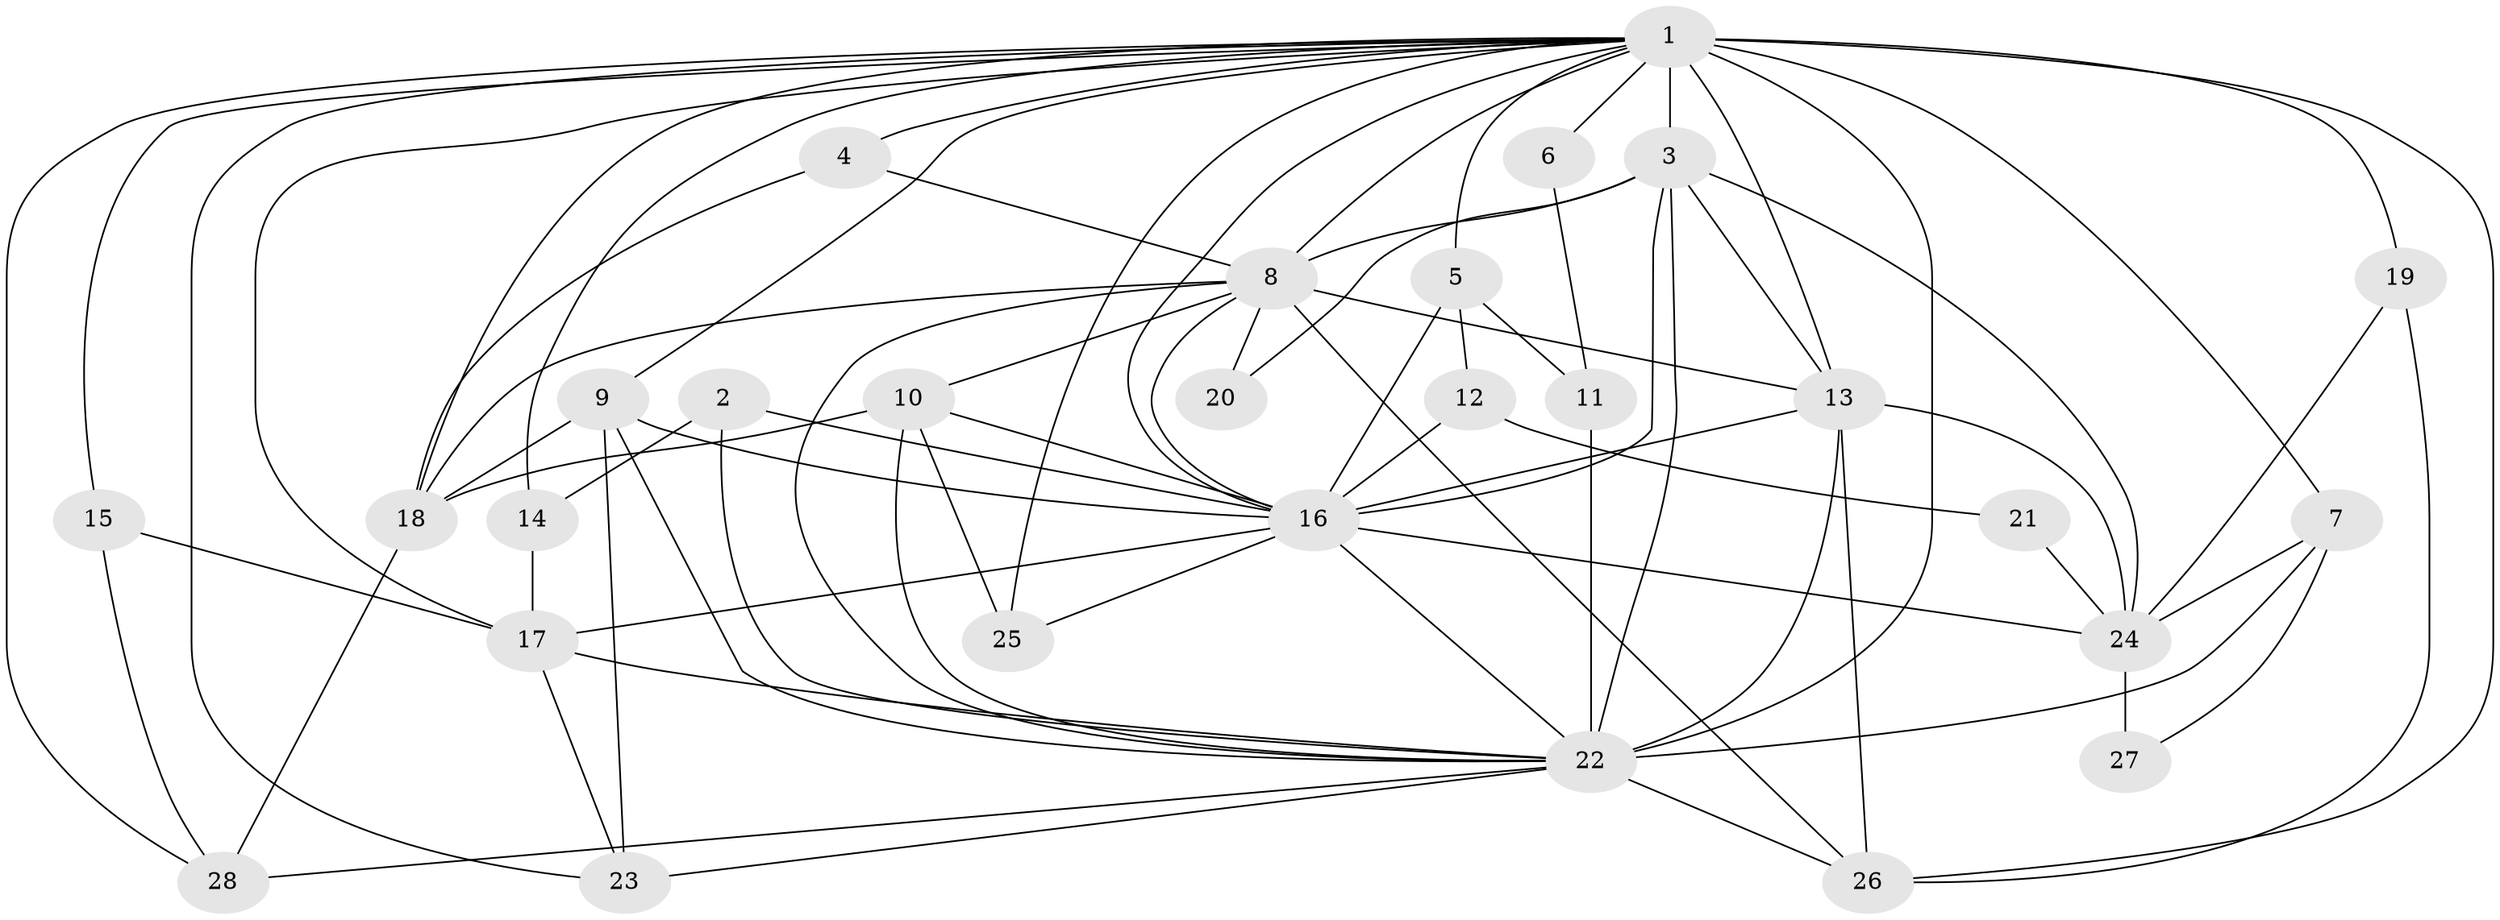 // original degree distribution, {20: 0.014492753623188406, 14: 0.028985507246376812, 15: 0.028985507246376812, 16: 0.014492753623188406, 11: 0.014492753623188406, 21: 0.014492753623188406, 18: 0.014492753623188406, 13: 0.014492753623188406, 5: 0.043478260869565216, 2: 0.42028985507246375, 6: 0.014492753623188406, 3: 0.2753623188405797, 9: 0.014492753623188406, 4: 0.08695652173913043}
// Generated by graph-tools (version 1.1) at 2025/36/03/04/25 23:36:18]
// undirected, 28 vertices, 76 edges
graph export_dot {
  node [color=gray90,style=filled];
  1;
  2;
  3;
  4;
  5;
  6;
  7;
  8;
  9;
  10;
  11;
  12;
  13;
  14;
  15;
  16;
  17;
  18;
  19;
  20;
  21;
  22;
  23;
  24;
  25;
  26;
  27;
  28;
  1 -- 3 [weight=5.0];
  1 -- 4 [weight=1.0];
  1 -- 5 [weight=2.0];
  1 -- 6 [weight=2.0];
  1 -- 7 [weight=2.0];
  1 -- 8 [weight=4.0];
  1 -- 9 [weight=1.0];
  1 -- 13 [weight=6.0];
  1 -- 14 [weight=1.0];
  1 -- 15 [weight=1.0];
  1 -- 16 [weight=4.0];
  1 -- 17 [weight=1.0];
  1 -- 18 [weight=1.0];
  1 -- 19 [weight=2.0];
  1 -- 22 [weight=8.0];
  1 -- 23 [weight=1.0];
  1 -- 25 [weight=1.0];
  1 -- 26 [weight=1.0];
  1 -- 28 [weight=1.0];
  2 -- 14 [weight=1.0];
  2 -- 16 [weight=1.0];
  2 -- 22 [weight=1.0];
  3 -- 8 [weight=2.0];
  3 -- 13 [weight=1.0];
  3 -- 16 [weight=1.0];
  3 -- 20 [weight=2.0];
  3 -- 22 [weight=3.0];
  3 -- 24 [weight=1.0];
  4 -- 8 [weight=1.0];
  4 -- 18 [weight=1.0];
  5 -- 11 [weight=1.0];
  5 -- 12 [weight=1.0];
  5 -- 16 [weight=1.0];
  6 -- 11 [weight=1.0];
  7 -- 22 [weight=1.0];
  7 -- 24 [weight=1.0];
  7 -- 27 [weight=1.0];
  8 -- 10 [weight=1.0];
  8 -- 13 [weight=1.0];
  8 -- 16 [weight=1.0];
  8 -- 18 [weight=1.0];
  8 -- 20 [weight=1.0];
  8 -- 22 [weight=2.0];
  8 -- 26 [weight=1.0];
  9 -- 16 [weight=1.0];
  9 -- 18 [weight=1.0];
  9 -- 22 [weight=1.0];
  9 -- 23 [weight=1.0];
  10 -- 16 [weight=1.0];
  10 -- 18 [weight=1.0];
  10 -- 22 [weight=1.0];
  10 -- 25 [weight=1.0];
  11 -- 22 [weight=1.0];
  12 -- 16 [weight=1.0];
  12 -- 21 [weight=1.0];
  13 -- 16 [weight=3.0];
  13 -- 22 [weight=2.0];
  13 -- 24 [weight=1.0];
  13 -- 26 [weight=2.0];
  14 -- 17 [weight=1.0];
  15 -- 17 [weight=1.0];
  15 -- 28 [weight=1.0];
  16 -- 17 [weight=1.0];
  16 -- 22 [weight=3.0];
  16 -- 24 [weight=2.0];
  16 -- 25 [weight=1.0];
  17 -- 22 [weight=1.0];
  17 -- 23 [weight=1.0];
  18 -- 28 [weight=1.0];
  19 -- 24 [weight=1.0];
  19 -- 26 [weight=1.0];
  21 -- 24 [weight=1.0];
  22 -- 23 [weight=2.0];
  22 -- 26 [weight=1.0];
  22 -- 28 [weight=1.0];
  24 -- 27 [weight=2.0];
}
